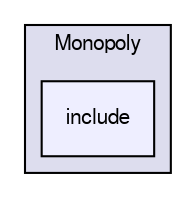 digraph G {
  compound=true
  node [ fontsize="10", fontname="FreeSans"];
  edge [ labelfontsize="10", labelfontname="FreeSans"];
  subgraph clusterdir_9be74d3d4d480503be8d21aa165309cf {
    graph [ bgcolor="#ddddee", pencolor="black", label="Monopoly" fontname="FreeSans", fontsize="10", URL="dir_9be74d3d4d480503be8d21aa165309cf.html"]
  dir_25805b6446227662b2ae0af8d8d0bcba [shape=box, label="include", style="filled", fillcolor="#eeeeff", pencolor="black", URL="dir_25805b6446227662b2ae0af8d8d0bcba.html"];
  }
}
